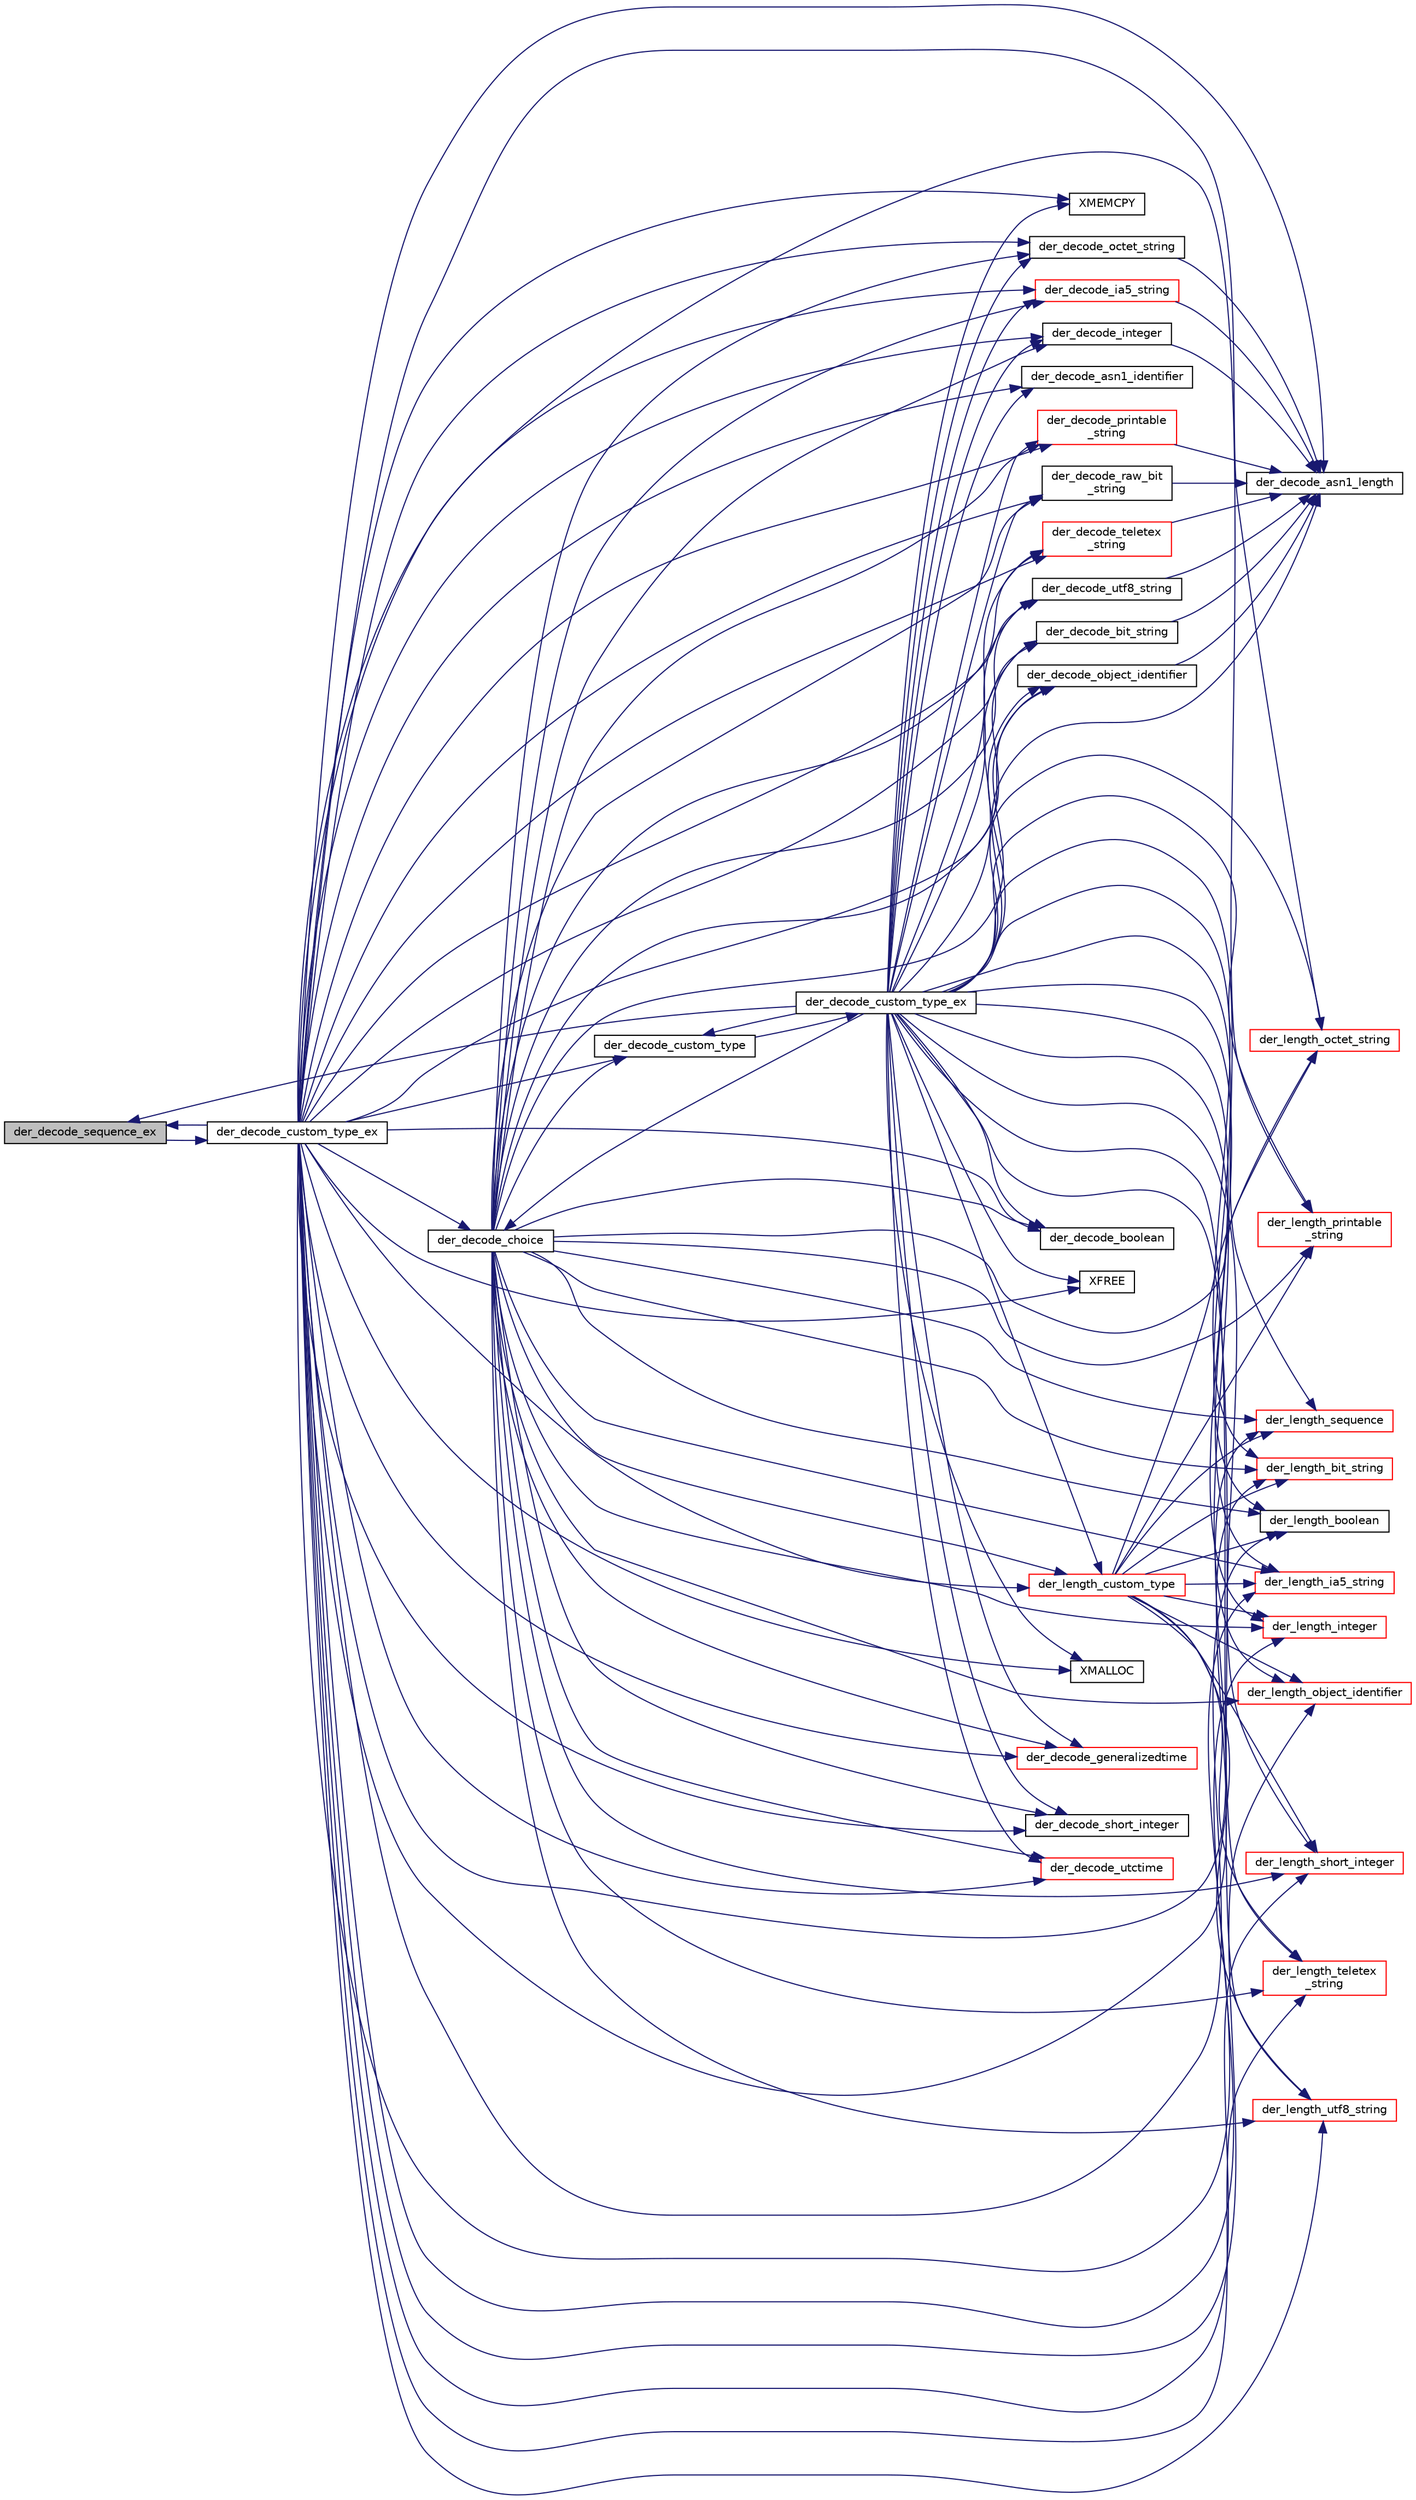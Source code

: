 digraph "der_decode_sequence_ex"
{
 // LATEX_PDF_SIZE
  edge [fontname="Helvetica",fontsize="10",labelfontname="Helvetica",labelfontsize="10"];
  node [fontname="Helvetica",fontsize="10",shape=record];
  rankdir="LR";
  Node0 [label="der_decode_sequence_ex",height=0.2,width=0.4,color="black", fillcolor="grey75", style="filled", fontcolor="black",tooltip="Decode a SEQUENCE."];
  Node0 -> Node1 [color="midnightblue",fontsize="10",style="solid"];
  Node1 [label="der_decode_custom_type_ex",height=0.2,width=0.4,color="black", fillcolor="white", style="filled",URL="$tomcrypt__private_8h.html#aaa3acc13042e5d9244ac279a354775fe",tooltip="Extended-decode a Custom type."];
  Node1 -> Node2 [color="midnightblue",fontsize="10",style="solid"];
  Node2 [label="der_decode_asn1_identifier",height=0.2,width=0.4,color="black", fillcolor="white", style="filled",URL="$tomcrypt__private_8h.html#a651ad7c1f5a930476bb10b9d61555346",tooltip="Decode the ASN.1 Identifier."];
  Node1 -> Node3 [color="midnightblue",fontsize="10",style="solid"];
  Node3 [label="der_decode_asn1_length",height=0.2,width=0.4,color="black", fillcolor="white", style="filled",URL="$tomcrypt__private_8h.html#af90423764098b8876368d0984d96053a",tooltip="Decode the ASN.1 Length field."];
  Node1 -> Node4 [color="midnightblue",fontsize="10",style="solid"];
  Node4 [label="der_decode_bit_string",height=0.2,width=0.4,color="black", fillcolor="white", style="filled",URL="$der__decode__bit__string_8c.html#a0a0c371e559e6b455cc4a052d962226f",tooltip="Store a BIT STRING."];
  Node4 -> Node3 [color="midnightblue",fontsize="10",style="solid"];
  Node1 -> Node5 [color="midnightblue",fontsize="10",style="solid"];
  Node5 [label="der_decode_boolean",height=0.2,width=0.4,color="black", fillcolor="white", style="filled",URL="$der__decode__boolean_8c.html#a5c72faaf0b34b18bd92db4d95e211a9d",tooltip="Read a BOOLEAN."];
  Node1 -> Node6 [color="midnightblue",fontsize="10",style="solid"];
  Node6 [label="der_decode_choice",height=0.2,width=0.4,color="black", fillcolor="white", style="filled",URL="$der__decode__choice_8c.html#abbc3f8406cbf0c2d75b1c801192dcad4",tooltip="Decode a CHOICE."];
  Node6 -> Node4 [color="midnightblue",fontsize="10",style="solid"];
  Node6 -> Node5 [color="midnightblue",fontsize="10",style="solid"];
  Node6 -> Node7 [color="midnightblue",fontsize="10",style="solid"];
  Node7 [label="der_decode_custom_type",height=0.2,width=0.4,color="black", fillcolor="white", style="filled",URL="$der__decode__custom__type_8c.html#a698f6c64586707819ebd6f90a14264e8",tooltip="Decode a Custom type."];
  Node7 -> Node8 [color="midnightblue",fontsize="10",style="solid"];
  Node8 [label="der_decode_custom_type_ex",height=0.2,width=0.4,color="black", fillcolor="white", style="filled",URL="$der__decode__custom__type_8c.html#aaa3acc13042e5d9244ac279a354775fe",tooltip="Extended-decode a Custom type."];
  Node8 -> Node2 [color="midnightblue",fontsize="10",style="solid"];
  Node8 -> Node3 [color="midnightblue",fontsize="10",style="solid"];
  Node8 -> Node4 [color="midnightblue",fontsize="10",style="solid"];
  Node8 -> Node5 [color="midnightblue",fontsize="10",style="solid"];
  Node8 -> Node6 [color="midnightblue",fontsize="10",style="solid"];
  Node8 -> Node7 [color="midnightblue",fontsize="10",style="solid"];
  Node8 -> Node9 [color="midnightblue",fontsize="10",style="solid"];
  Node9 [label="der_decode_generalizedtime",height=0.2,width=0.4,color="red", fillcolor="white", style="filled",URL="$der__decode__generalizedtime_8c.html#acca5d83c0dcc2bc67d724318132f66e1",tooltip="Decodes a Generalized time structure in DER format (reads all 6 valid encoding formats)"];
  Node8 -> Node12 [color="midnightblue",fontsize="10",style="solid"];
  Node12 [label="der_decode_ia5_string",height=0.2,width=0.4,color="red", fillcolor="white", style="filled",URL="$der__decode__ia5__string_8c.html#ac2868573a2a8857a8463337d8411fe79",tooltip="Store a IA5 STRING."];
  Node12 -> Node3 [color="midnightblue",fontsize="10",style="solid"];
  Node8 -> Node13 [color="midnightblue",fontsize="10",style="solid"];
  Node13 [label="der_decode_integer",height=0.2,width=0.4,color="black", fillcolor="white", style="filled",URL="$der__decode__integer_8c.html#ac5b0a7020165ada29ba6278fe128599d",tooltip="Read a mp_int integer."];
  Node13 -> Node3 [color="midnightblue",fontsize="10",style="solid"];
  Node8 -> Node14 [color="midnightblue",fontsize="10",style="solid"];
  Node14 [label="der_decode_object_identifier",height=0.2,width=0.4,color="black", fillcolor="white", style="filled",URL="$der__decode__object__identifier_8c.html#aee91111fe2b92dca6c83e6c7de36be8f",tooltip="Decode OID data and store the array of integers in words."];
  Node14 -> Node3 [color="midnightblue",fontsize="10",style="solid"];
  Node8 -> Node15 [color="midnightblue",fontsize="10",style="solid"];
  Node15 [label="der_decode_octet_string",height=0.2,width=0.4,color="black", fillcolor="white", style="filled",URL="$der__decode__octet__string_8c.html#af315ce6a951697ede7ec4c9716b5b20b",tooltip="Store a OCTET STRING."];
  Node15 -> Node3 [color="midnightblue",fontsize="10",style="solid"];
  Node8 -> Node16 [color="midnightblue",fontsize="10",style="solid"];
  Node16 [label="der_decode_printable\l_string",height=0.2,width=0.4,color="red", fillcolor="white", style="filled",URL="$der__decode__printable__string_8c.html#a0967e5db58c3ce6b0971b5c5097c0d9f",tooltip="Store a printable STRING."];
  Node16 -> Node3 [color="midnightblue",fontsize="10",style="solid"];
  Node8 -> Node18 [color="midnightblue",fontsize="10",style="solid"];
  Node18 [label="der_decode_raw_bit\l_string",height=0.2,width=0.4,color="black", fillcolor="white", style="filled",URL="$der__decode__raw__bit__string_8c.html#a4e8241401c8f49b3b2dbadd1b8e0eee0",tooltip="Store a BIT STRING."];
  Node18 -> Node3 [color="midnightblue",fontsize="10",style="solid"];
  Node8 -> Node0 [color="midnightblue",fontsize="10",style="solid"];
  Node8 -> Node19 [color="midnightblue",fontsize="10",style="solid"];
  Node19 [label="der_decode_short_integer",height=0.2,width=0.4,color="black", fillcolor="white", style="filled",URL="$der__decode__short__integer_8c.html#a1f8c5c4ead2ebe96a1a852329c62154c",tooltip="Read a short integer."];
  Node8 -> Node20 [color="midnightblue",fontsize="10",style="solid"];
  Node20 [label="der_decode_teletex\l_string",height=0.2,width=0.4,color="red", fillcolor="white", style="filled",URL="$der__decode__teletex__string_8c.html#a926dc4d05a1a0243569ea85ff85901b6",tooltip="Store a teletex STRING."];
  Node20 -> Node3 [color="midnightblue",fontsize="10",style="solid"];
  Node8 -> Node22 [color="midnightblue",fontsize="10",style="solid"];
  Node22 [label="der_decode_utctime",height=0.2,width=0.4,color="red", fillcolor="white", style="filled",URL="$der__decode__utctime_8c.html#a228dad2e418af24965b9b16188d61aac",tooltip="Decodes a UTC time structure in DER format (reads all 6 valid encoding formats)"];
  Node8 -> Node23 [color="midnightblue",fontsize="10",style="solid"];
  Node23 [label="der_decode_utf8_string",height=0.2,width=0.4,color="black", fillcolor="white", style="filled",URL="$der__decode__utf8__string_8c.html#afc867f0f02273fac931669abded4cbb3",tooltip="Store a UTF8 STRING."];
  Node23 -> Node3 [color="midnightblue",fontsize="10",style="solid"];
  Node8 -> Node24 [color="midnightblue",fontsize="10",style="solid"];
  Node24 [label="der_length_bit_string",height=0.2,width=0.4,color="red", fillcolor="white", style="filled",URL="$der__length__bit__string_8c.html#a73416248e2f93535d54603567acc9cfd",tooltip="Gets length of DER encoding of BIT STRING."];
  Node8 -> Node27 [color="midnightblue",fontsize="10",style="solid"];
  Node27 [label="der_length_boolean",height=0.2,width=0.4,color="black", fillcolor="white", style="filled",URL="$der__length__boolean_8c.html#aa90c23682da0279cbe55ea64b2c3e381",tooltip="Gets length of DER encoding of a BOOLEAN."];
  Node8 -> Node28 [color="midnightblue",fontsize="10",style="solid"];
  Node28 [label="der_length_custom_type",height=0.2,width=0.4,color="red", fillcolor="white", style="filled",URL="$der__length__custom__type_8c.html#aff691792e4f0be46252fad3b9aa4955c",tooltip="Get the length of a DER custom type."];
  Node28 -> Node24 [color="midnightblue",fontsize="10",style="solid"];
  Node28 -> Node27 [color="midnightblue",fontsize="10",style="solid"];
  Node28 -> Node32 [color="midnightblue",fontsize="10",style="solid"];
  Node32 [label="der_length_ia5_string",height=0.2,width=0.4,color="red", fillcolor="white", style="filled",URL="$der__length__ia5__string_8c.html#a37e6cf2c534040fe726a760956eade04",tooltip="Gets length of DER encoding of IA5 STRING."];
  Node28 -> Node34 [color="midnightblue",fontsize="10",style="solid"];
  Node34 [label="der_length_integer",height=0.2,width=0.4,color="red", fillcolor="white", style="filled",URL="$der__length__integer_8c.html#af27dfc46ec4a482af05a2265a9d31ca3",tooltip="Gets length of DER encoding of num."];
  Node28 -> Node35 [color="midnightblue",fontsize="10",style="solid"];
  Node35 [label="der_length_object_identifier",height=0.2,width=0.4,color="red", fillcolor="white", style="filled",URL="$der__length__object__identifier_8c.html#ae1fe5b2cd3f20a693cc571a2a8fc9af0",tooltip="Gets length of DER encoding of Object Identifier."];
  Node28 -> Node37 [color="midnightblue",fontsize="10",style="solid"];
  Node37 [label="der_length_octet_string",height=0.2,width=0.4,color="red", fillcolor="white", style="filled",URL="$der__length__octet__string_8c.html#a65b2f3065d3f51608a1dfa3b284a74df",tooltip="Gets length of DER encoding of OCTET STRING."];
  Node28 -> Node38 [color="midnightblue",fontsize="10",style="solid"];
  Node38 [label="der_length_printable\l_string",height=0.2,width=0.4,color="red", fillcolor="white", style="filled",URL="$der__length__printable__string_8c.html#ac206210b58e1bac2342a80d26bd802db",tooltip="Gets length of DER encoding of Printable STRING."];
  Node28 -> Node40 [color="midnightblue",fontsize="10",style="solid"];
  Node40 [label="der_length_sequence",height=0.2,width=0.4,color="red", fillcolor="white", style="filled",URL="$der__length__sequence_8c.html#a46c60ff7d1e17a527913809bffe41546",tooltip="Get the length of a DER sequence."];
  Node28 -> Node42 [color="midnightblue",fontsize="10",style="solid"];
  Node42 [label="der_length_short_integer",height=0.2,width=0.4,color="red", fillcolor="white", style="filled",URL="$der__length__short__integer_8c.html#aa3bac08094cc8142ac313d818cf73fb0",tooltip="Gets length of DER encoding of num."];
  Node28 -> Node43 [color="midnightblue",fontsize="10",style="solid"];
  Node43 [label="der_length_teletex\l_string",height=0.2,width=0.4,color="red", fillcolor="white", style="filled",URL="$der__length__teletex__string_8c.html#a2b3c8aa9d2c26839f9100fdc0286cd93",tooltip="Gets length of DER encoding of teletex STRING."];
  Node28 -> Node46 [color="midnightblue",fontsize="10",style="solid"];
  Node46 [label="der_length_utf8_string",height=0.2,width=0.4,color="red", fillcolor="white", style="filled",URL="$der__length__utf8__string_8c.html#aa8b54979c2261c4d703c9464e0bb14c1",tooltip="Gets length of DER encoding of UTF8 STRING."];
  Node8 -> Node32 [color="midnightblue",fontsize="10",style="solid"];
  Node8 -> Node34 [color="midnightblue",fontsize="10",style="solid"];
  Node8 -> Node35 [color="midnightblue",fontsize="10",style="solid"];
  Node8 -> Node37 [color="midnightblue",fontsize="10",style="solid"];
  Node8 -> Node38 [color="midnightblue",fontsize="10",style="solid"];
  Node8 -> Node40 [color="midnightblue",fontsize="10",style="solid"];
  Node8 -> Node42 [color="midnightblue",fontsize="10",style="solid"];
  Node8 -> Node43 [color="midnightblue",fontsize="10",style="solid"];
  Node8 -> Node46 [color="midnightblue",fontsize="10",style="solid"];
  Node8 -> Node49 [color="midnightblue",fontsize="10",style="solid"];
  Node49 [label="XFREE",height=0.2,width=0.4,color="black", fillcolor="white", style="filled",URL="$tomcrypt__cfg_8h.html#a260d66fc0690e0502cf3bfe7b5244b75",tooltip=" "];
  Node8 -> Node50 [color="midnightblue",fontsize="10",style="solid"];
  Node50 [label="XMALLOC",height=0.2,width=0.4,color="black", fillcolor="white", style="filled",URL="$tomcrypt__cfg_8h.html#af363355f38fbaacdefacf270436ae1c9",tooltip=" "];
  Node8 -> Node51 [color="midnightblue",fontsize="10",style="solid"];
  Node51 [label="XMEMCPY",height=0.2,width=0.4,color="black", fillcolor="white", style="filled",URL="$tomcrypt__cfg_8h.html#a7691dd48d60d5fc6daf2fa7ec4c55e12",tooltip=" "];
  Node6 -> Node9 [color="midnightblue",fontsize="10",style="solid"];
  Node6 -> Node12 [color="midnightblue",fontsize="10",style="solid"];
  Node6 -> Node13 [color="midnightblue",fontsize="10",style="solid"];
  Node6 -> Node14 [color="midnightblue",fontsize="10",style="solid"];
  Node6 -> Node15 [color="midnightblue",fontsize="10",style="solid"];
  Node6 -> Node16 [color="midnightblue",fontsize="10",style="solid"];
  Node6 -> Node18 [color="midnightblue",fontsize="10",style="solid"];
  Node6 -> Node19 [color="midnightblue",fontsize="10",style="solid"];
  Node6 -> Node20 [color="midnightblue",fontsize="10",style="solid"];
  Node6 -> Node22 [color="midnightblue",fontsize="10",style="solid"];
  Node6 -> Node23 [color="midnightblue",fontsize="10",style="solid"];
  Node6 -> Node24 [color="midnightblue",fontsize="10",style="solid"];
  Node6 -> Node27 [color="midnightblue",fontsize="10",style="solid"];
  Node6 -> Node28 [color="midnightblue",fontsize="10",style="solid"];
  Node6 -> Node32 [color="midnightblue",fontsize="10",style="solid"];
  Node6 -> Node34 [color="midnightblue",fontsize="10",style="solid"];
  Node6 -> Node35 [color="midnightblue",fontsize="10",style="solid"];
  Node6 -> Node37 [color="midnightblue",fontsize="10",style="solid"];
  Node6 -> Node38 [color="midnightblue",fontsize="10",style="solid"];
  Node6 -> Node40 [color="midnightblue",fontsize="10",style="solid"];
  Node6 -> Node42 [color="midnightblue",fontsize="10",style="solid"];
  Node6 -> Node43 [color="midnightblue",fontsize="10",style="solid"];
  Node6 -> Node46 [color="midnightblue",fontsize="10",style="solid"];
  Node1 -> Node7 [color="midnightblue",fontsize="10",style="solid"];
  Node1 -> Node9 [color="midnightblue",fontsize="10",style="solid"];
  Node1 -> Node12 [color="midnightblue",fontsize="10",style="solid"];
  Node1 -> Node13 [color="midnightblue",fontsize="10",style="solid"];
  Node1 -> Node14 [color="midnightblue",fontsize="10",style="solid"];
  Node1 -> Node15 [color="midnightblue",fontsize="10",style="solid"];
  Node1 -> Node16 [color="midnightblue",fontsize="10",style="solid"];
  Node1 -> Node18 [color="midnightblue",fontsize="10",style="solid"];
  Node1 -> Node0 [color="midnightblue",fontsize="10",style="solid"];
  Node1 -> Node19 [color="midnightblue",fontsize="10",style="solid"];
  Node1 -> Node20 [color="midnightblue",fontsize="10",style="solid"];
  Node1 -> Node22 [color="midnightblue",fontsize="10",style="solid"];
  Node1 -> Node23 [color="midnightblue",fontsize="10",style="solid"];
  Node1 -> Node24 [color="midnightblue",fontsize="10",style="solid"];
  Node1 -> Node27 [color="midnightblue",fontsize="10",style="solid"];
  Node1 -> Node28 [color="midnightblue",fontsize="10",style="solid"];
  Node1 -> Node32 [color="midnightblue",fontsize="10",style="solid"];
  Node1 -> Node34 [color="midnightblue",fontsize="10",style="solid"];
  Node1 -> Node35 [color="midnightblue",fontsize="10",style="solid"];
  Node1 -> Node37 [color="midnightblue",fontsize="10",style="solid"];
  Node1 -> Node38 [color="midnightblue",fontsize="10",style="solid"];
  Node1 -> Node40 [color="midnightblue",fontsize="10",style="solid"];
  Node1 -> Node42 [color="midnightblue",fontsize="10",style="solid"];
  Node1 -> Node43 [color="midnightblue",fontsize="10",style="solid"];
  Node1 -> Node46 [color="midnightblue",fontsize="10",style="solid"];
  Node1 -> Node49 [color="midnightblue",fontsize="10",style="solid"];
  Node1 -> Node50 [color="midnightblue",fontsize="10",style="solid"];
  Node1 -> Node51 [color="midnightblue",fontsize="10",style="solid"];
}
